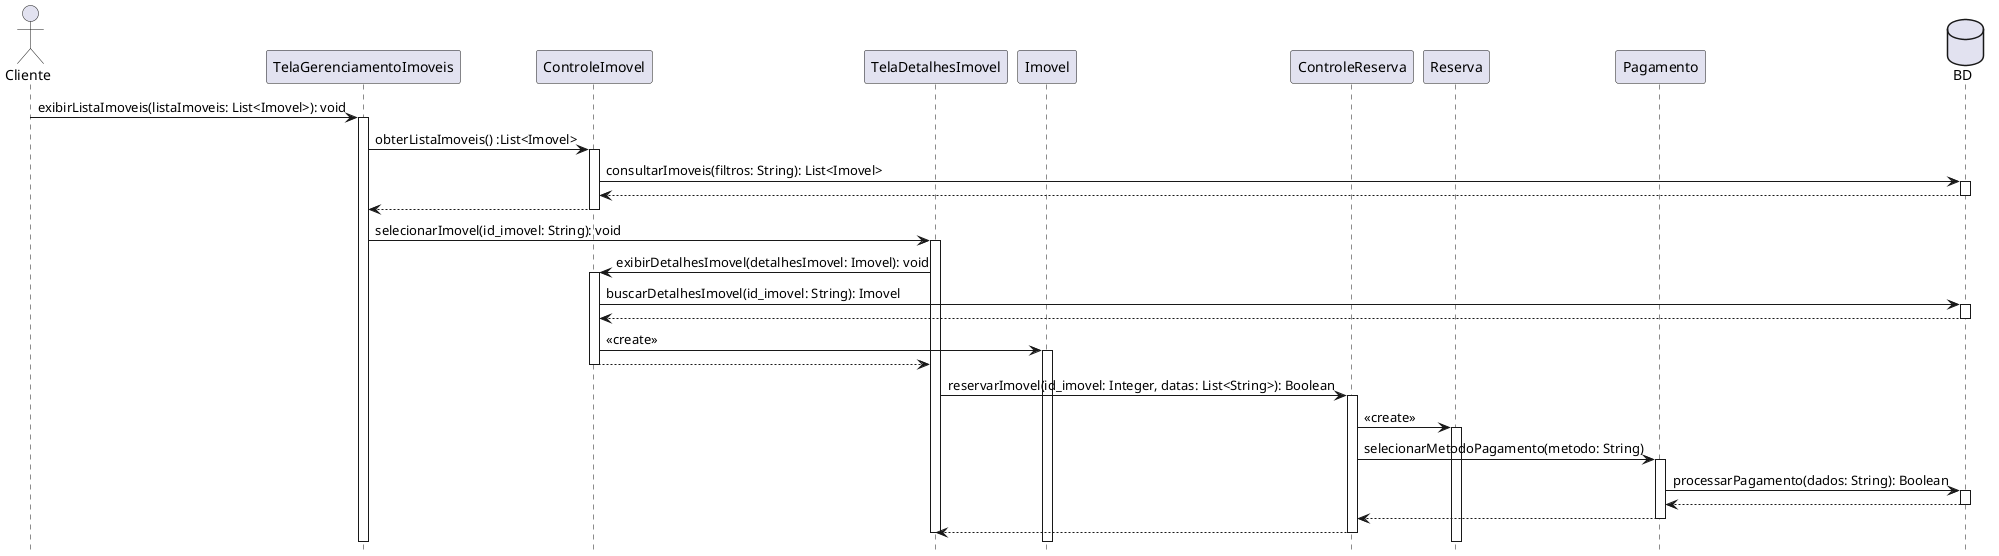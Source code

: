 @startuml "Reserva de Imóvel - Cliente"
hide footbox

actor Cliente as cliente
participant TelaGerenciamentoImoveis as tela_busca_imoveis
participant ControleImovel as controle_imovel
participant TelaDetalhesImovel as tela_detalhes_imovel
participant Imovel as imovel
participant ControleReserva as controle_reserva
participant Reserva as reserva
participant Pagamento as pagamento
database BD as bd

cliente -> tela_busca_imoveis: exibirListaImoveis(listaImoveis: List<Imovel>): void
activate tela_busca_imoveis

tela_busca_imoveis -> controle_imovel: obterListaImoveis() :List<Imovel>
activate controle_imovel

controle_imovel -> bd: consultarImoveis(filtros: String): List<Imovel>
activate bd
bd --> controle_imovel
deactivate bd

controle_imovel --> tela_busca_imoveis
deactivate controle_imovel

tela_busca_imoveis -> tela_detalhes_imovel: selecionarImovel(id_imovel: String): void
activate tela_detalhes_imovel

tela_detalhes_imovel -> controle_imovel: exibirDetalhesImovel(detalhesImovel: Imovel): void
activate controle_imovel

controle_imovel -> bd: buscarDetalhesImovel(id_imovel: String): Imovel
activate bd
bd --> controle_imovel
deactivate bd

controle_imovel -> imovel: <<create>>
activate imovel

controle_imovel --> tela_detalhes_imovel
deactivate controle_imovel

tela_detalhes_imovel -> controle_reserva: reservarImovel(id_imovel: Integer, datas: List<String>): Boolean
activate controle_reserva

controle_reserva -> reserva: <<create>>
activate reserva

controle_reserva -> pagamento: selecionarMetodoPagamento(metodo: String)
activate pagamento

pagamento -> bd: processarPagamento(dados: String): Boolean
activate bd
bd --> pagamento
deactivate bd

pagamento --> controle_reserva
deactivate pagamento

controle_reserva --> tela_detalhes_imovel
deactivate controle_reserva

deactivate tela_detalhes_imovel
@enduml
